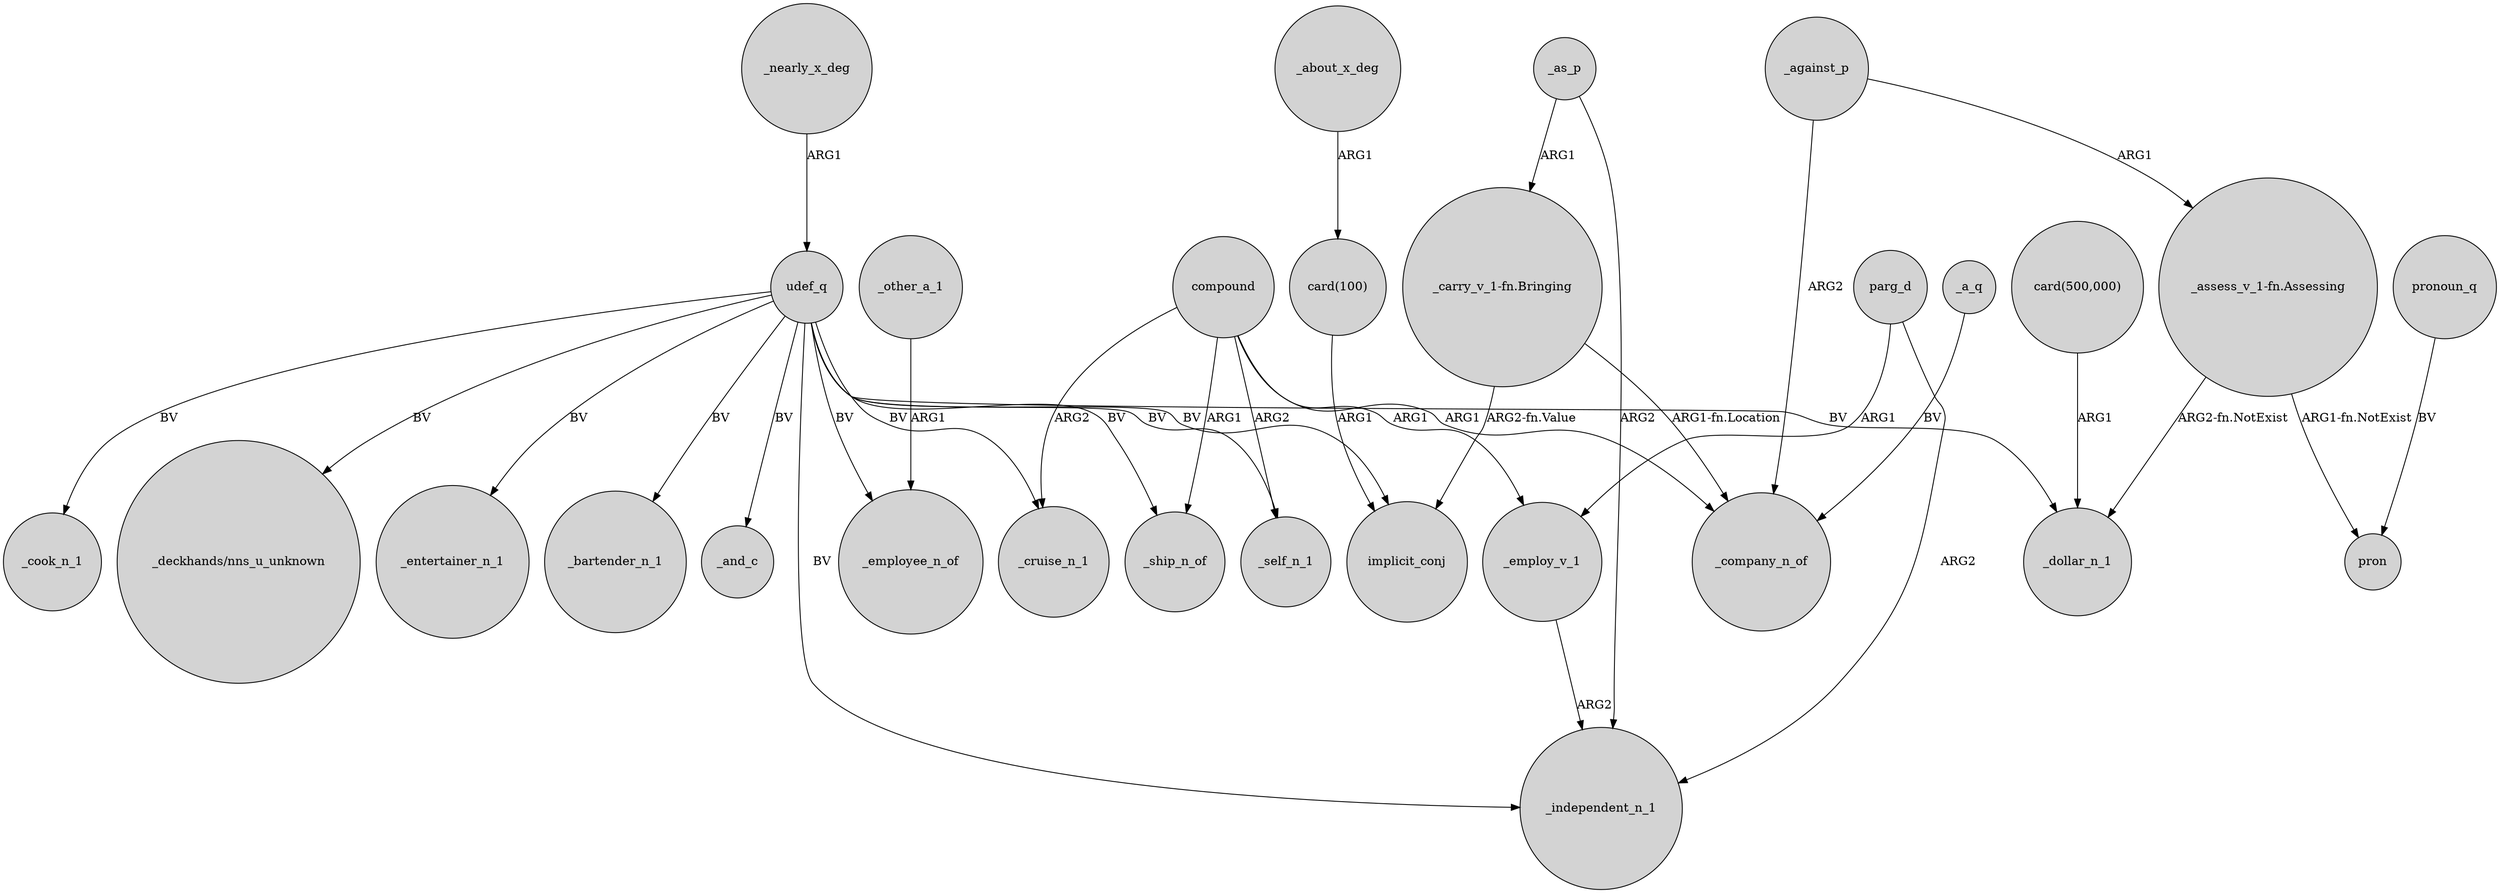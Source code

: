 digraph {
	node [shape=circle style=filled]
	"_carry_v_1-fn.Bringing" -> implicit_conj [label="ARG2-fn.Value"]
	udef_q -> _cruise_n_1 [label=BV]
	_against_p -> _company_n_of [label=ARG2]
	udef_q -> _ship_n_of [label=BV]
	udef_q -> _employee_n_of [label=BV]
	"_assess_v_1-fn.Assessing" -> _dollar_n_1 [label="ARG2-fn.NotExist"]
	_employ_v_1 -> _independent_n_1 [label=ARG2]
	_as_p -> _independent_n_1 [label=ARG2]
	"card(100)" -> implicit_conj [label=ARG1]
	"_carry_v_1-fn.Bringing" -> _company_n_of [label="ARG1-fn.Location"]
	udef_q -> implicit_conj [label=BV]
	_about_x_deg -> "card(100)" [label=ARG1]
	udef_q -> "_deckhands/nns_u_unknown" [label=BV]
	compound -> _company_n_of [label=ARG1]
	pronoun_q -> pron [label=BV]
	"_assess_v_1-fn.Assessing" -> pron [label="ARG1-fn.NotExist"]
	udef_q -> _self_n_1 [label=BV]
	_nearly_x_deg -> udef_q [label=ARG1]
	_as_p -> "_carry_v_1-fn.Bringing" [label=ARG1]
	_a_q -> _company_n_of [label=BV]
	compound -> _self_n_1 [label=ARG2]
	_against_p -> "_assess_v_1-fn.Assessing" [label=ARG1]
	compound -> _ship_n_of [label=ARG1]
	_other_a_1 -> _employee_n_of [label=ARG1]
	udef_q -> _entertainer_n_1 [label=BV]
	parg_d -> _employ_v_1 [label=ARG1]
	udef_q -> _independent_n_1 [label=BV]
	parg_d -> _independent_n_1 [label=ARG2]
	udef_q -> _bartender_n_1 [label=BV]
	"card(500,000)" -> _dollar_n_1 [label=ARG1]
	udef_q -> _and_c [label=BV]
	compound -> _cruise_n_1 [label=ARG2]
	udef_q -> _cook_n_1 [label=BV]
	udef_q -> _dollar_n_1 [label=BV]
	compound -> _employ_v_1 [label=ARG1]
}
